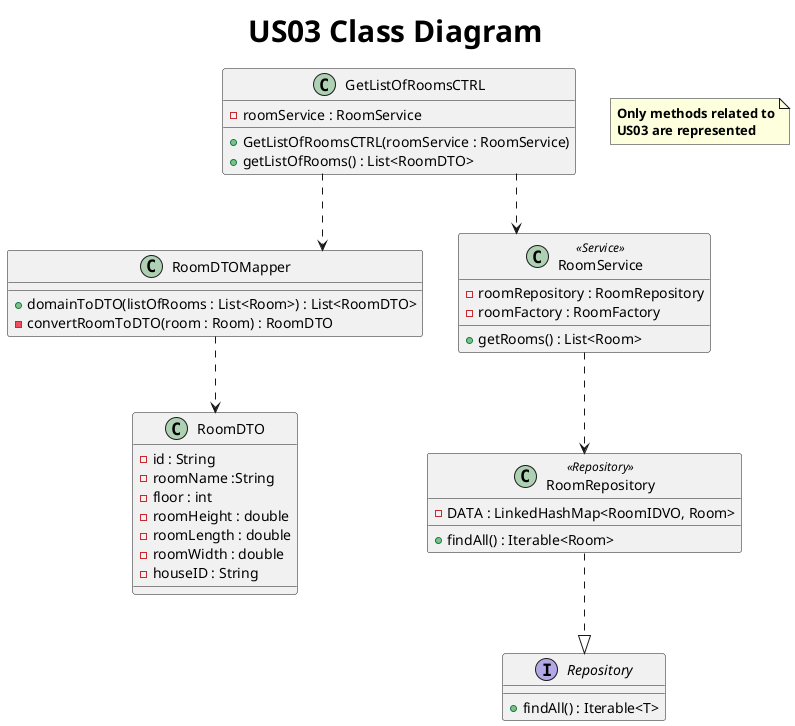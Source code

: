 @startuml
title <size: 30> US03 Class Diagram
note  "<b>Only methods related to\n<b>US03 are represented" as N1
skinparam linetype ortho

class GetListOfRoomsCTRL{
    + GetListOfRoomsCTRL(roomService : RoomService)
    - roomService : RoomService
    +getListOfRooms() : List<RoomDTO>
}

class RoomDTOMapper{

    + domainToDTO(listOfRooms : List<Room>) : List<RoomDTO>
    - convertRoomToDTO(room : Room) : RoomDTO
}

class RoomRepository <<Repository>>{
    - DATA : LinkedHashMap<RoomIDVO, Room>

    + findAll() : Iterable<Room>
}

class RoomService  <<Service>>{
    - roomRepository : RoomRepository
    - roomFactory : RoomFactory

    + getRooms() : List<Room>
}

class RoomDTO{
    - id : String
    - roomName :String
    - floor : int
    - roomHeight : double
    - roomLength : double
    - roomWidth : double
    - houseID : String
}

interface Repository{
    + findAll() : Iterable<T>
}

GetListOfRoomsCTRL ..> RoomService
RoomService ..> RoomRepository
GetListOfRoomsCTRL..> RoomDTOMapper
RoomDTOMapper ..> RoomDTO
Repository <|..up RoomRepository
@enduml1